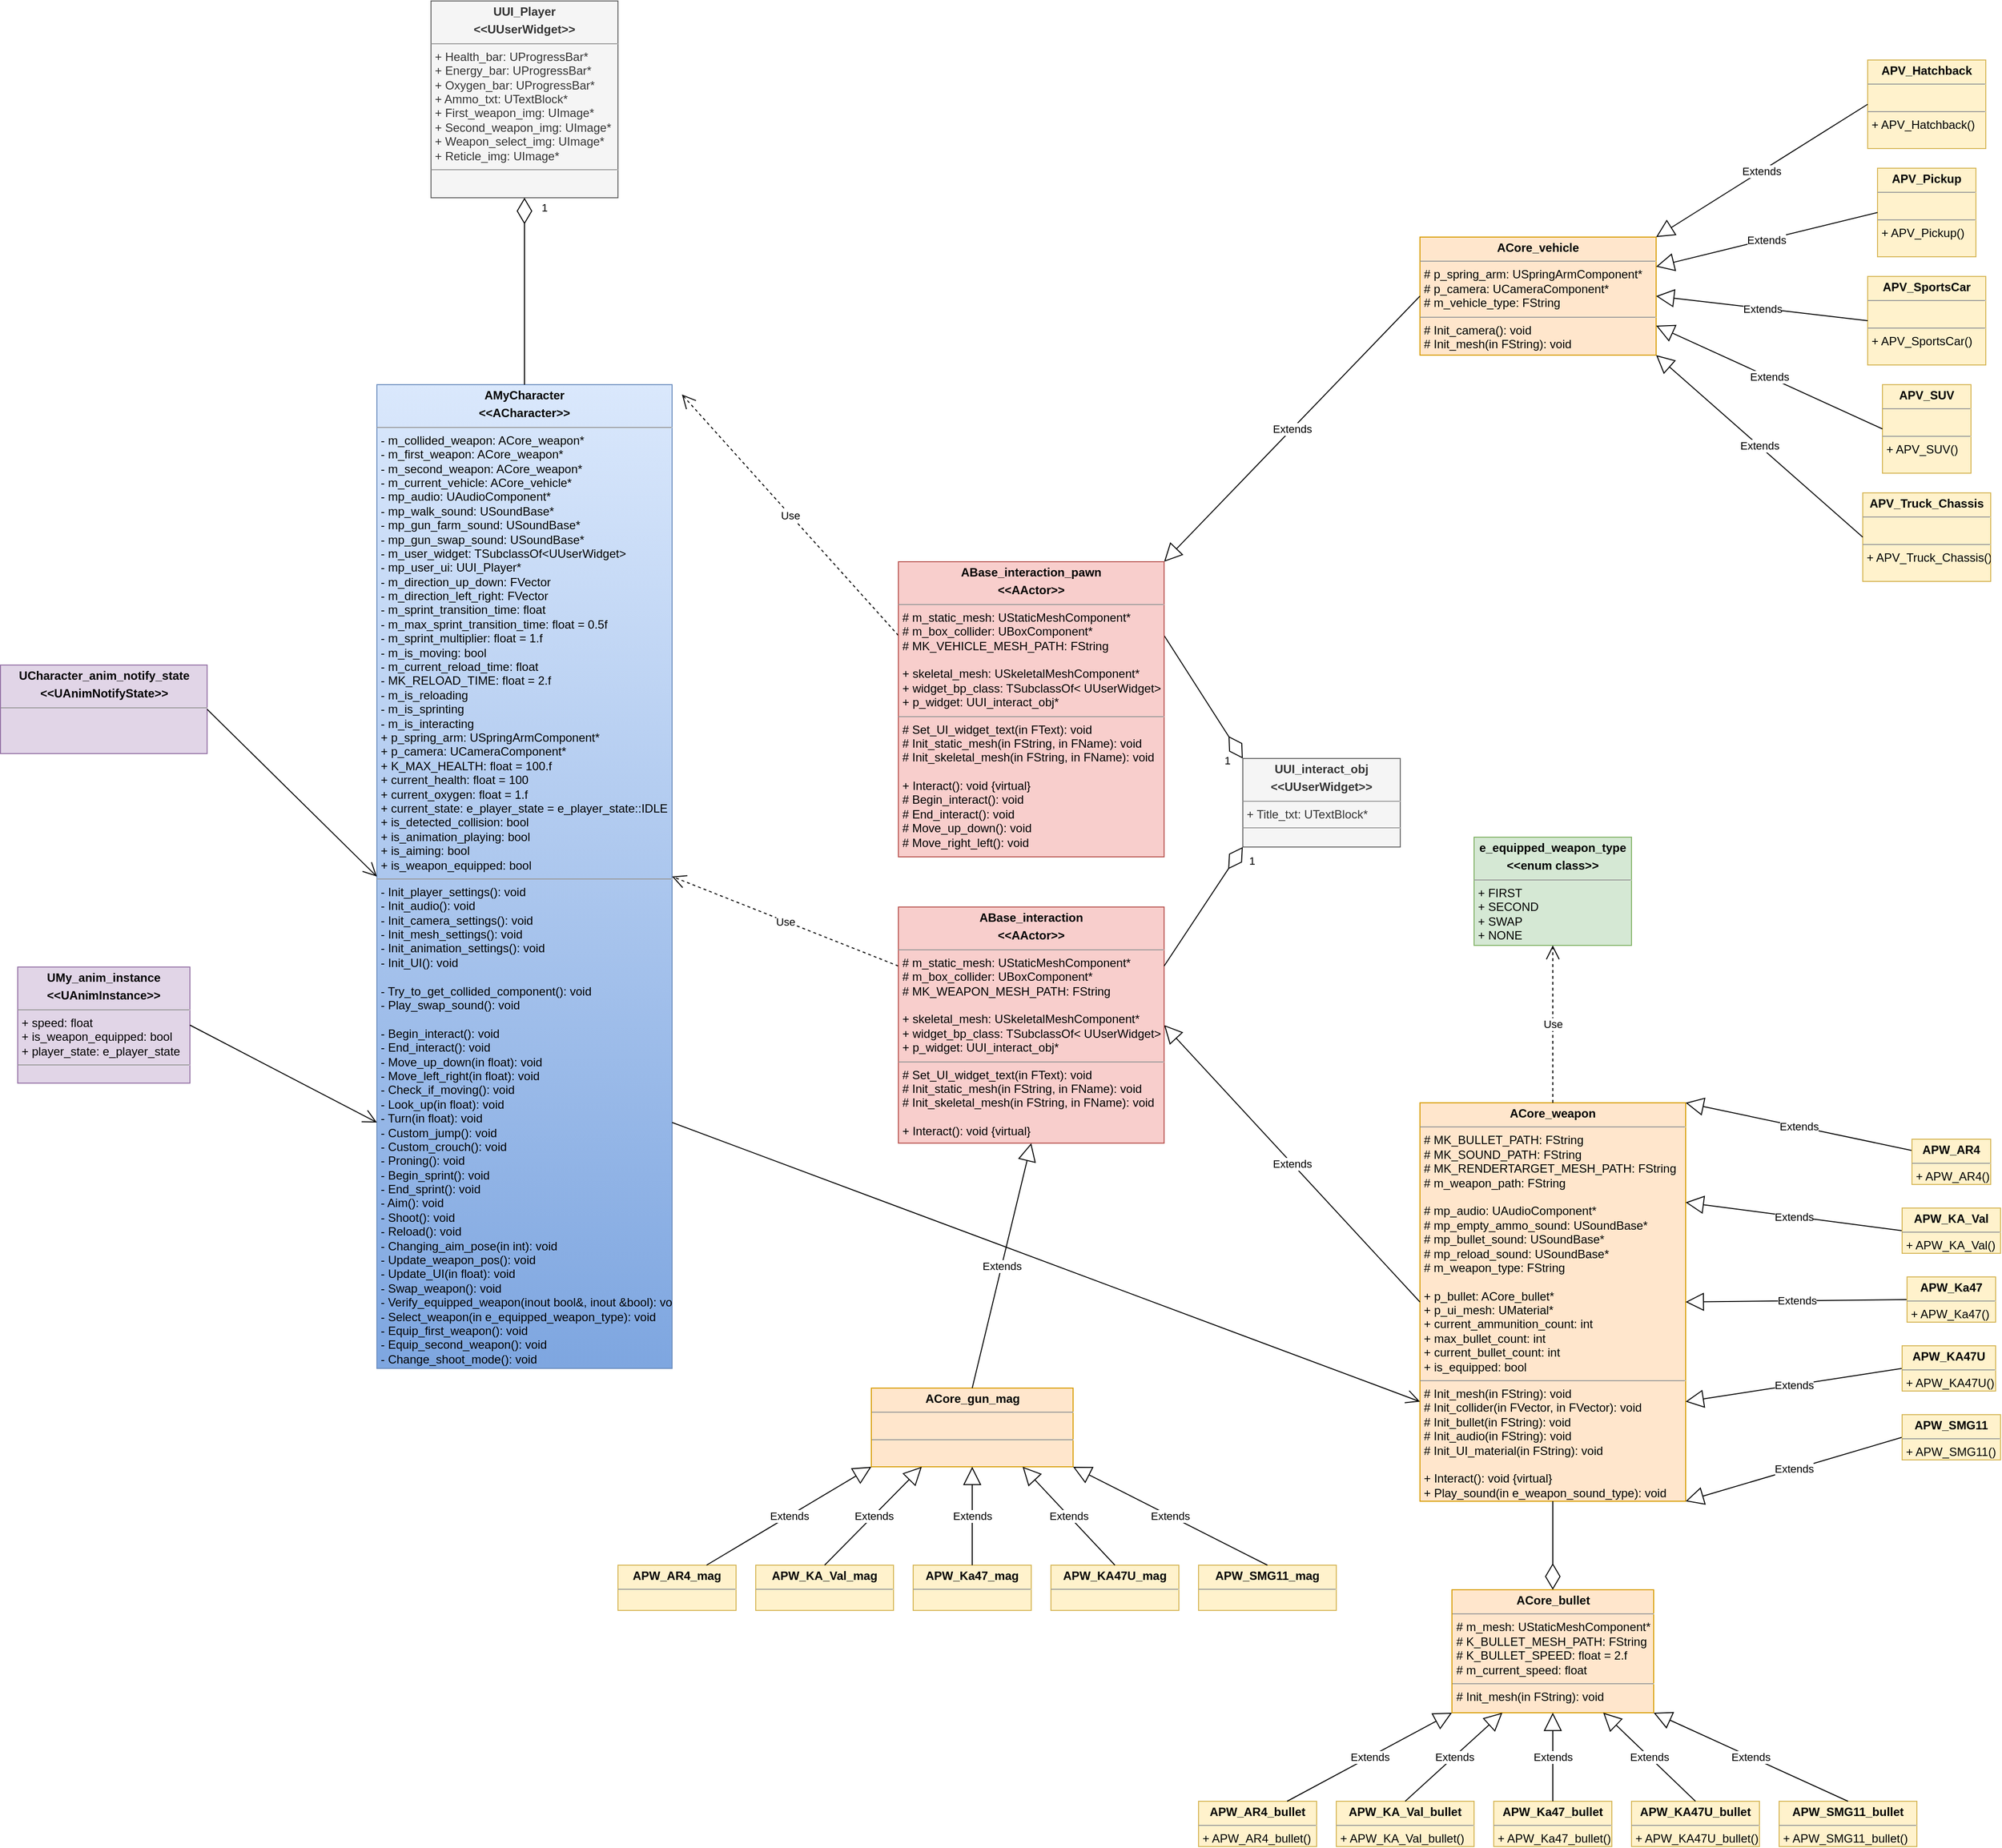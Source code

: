 <mxfile version="15.8.3" type="device" pages="2"><diagram id="L9ezuEgp61Lx0JteerBj" name="Unreal_FPS"><mxGraphModel dx="2954" dy="3142" grid="1" gridSize="10" guides="1" tooltips="1" connect="1" arrows="1" fold="1" page="1" pageScale="1" pageWidth="827" pageHeight="1169" math="0" shadow="0"><root><mxCell id="0"/><mxCell id="1" parent="0"/><mxCell id="11ihqjajvoXtut_TYOG6-6" value="&lt;p style=&quot;margin: 0px ; margin-top: 4px ; text-align: center&quot;&gt;&lt;b&gt;ACore_vehicle&lt;/b&gt;&lt;/p&gt;&lt;hr size=&quot;1&quot;&gt;&lt;p style=&quot;margin: 0px ; margin-left: 4px&quot;&gt;# p_spring_arm:&amp;nbsp;USpringArmComponent*&lt;/p&gt;&lt;p style=&quot;margin: 0px ; margin-left: 4px&quot;&gt;# p_camera:&amp;nbsp;UCameraComponent*&lt;/p&gt;&lt;p style=&quot;margin: 0px ; margin-left: 4px&quot;&gt;#&amp;nbsp;m_vehicle_type: FString&lt;/p&gt;&lt;hr size=&quot;1&quot;&gt;&lt;p style=&quot;margin: 0px ; margin-left: 4px&quot;&gt;#&amp;nbsp;Init_camera(): void&lt;/p&gt;&lt;p style=&quot;margin: 0px ; margin-left: 4px&quot;&gt;#&amp;nbsp;Init_mesh(in FString): void&lt;/p&gt;" style="verticalAlign=top;align=left;overflow=fill;fontSize=12;fontFamily=Helvetica;html=1;fillColor=#ffe6cc;strokeColor=#d79b00;" parent="1" vertex="1"><mxGeometry x="80" y="80" width="240" height="120" as="geometry"/></mxCell><mxCell id="11ihqjajvoXtut_TYOG6-7" value="&lt;p style=&quot;margin: 0px ; margin-top: 4px ; text-align: center&quot;&gt;&lt;b&gt;ACore_weapon&lt;/b&gt;&lt;/p&gt;&lt;hr size=&quot;1&quot;&gt;&lt;p style=&quot;margin: 0px ; margin-left: 4px&quot;&gt;# MK_BULLET_PATH: FString&lt;/p&gt;&lt;p style=&quot;margin: 0px ; margin-left: 4px&quot;&gt;# MK_SOUND_PATH: FString&lt;/p&gt;&lt;p style=&quot;margin: 0px ; margin-left: 4px&quot;&gt;# MK_RENDERTARGET_MESH_PATH: FString&lt;/p&gt;&lt;p style=&quot;margin: 0px ; margin-left: 4px&quot;&gt;# m_weapon_path: FString&lt;/p&gt;&lt;p style=&quot;margin: 0px ; margin-left: 4px&quot;&gt;&lt;br&gt;&lt;/p&gt;&lt;p style=&quot;margin: 0px ; margin-left: 4px&quot;&gt;# mp_audio: UAudioComponent*&lt;/p&gt;&lt;p style=&quot;margin: 0px ; margin-left: 4px&quot;&gt;# mp_empty_ammo_sound: USoundBase*&lt;/p&gt;&lt;p style=&quot;margin: 0px ; margin-left: 4px&quot;&gt;# mp_bullet_sound: USoundBase*&lt;/p&gt;&lt;p style=&quot;margin: 0px ; margin-left: 4px&quot;&gt;# mp_reload_sound: USoundBase*&lt;/p&gt;&lt;p style=&quot;margin: 0px ; margin-left: 4px&quot;&gt;# m_weapon_type: FString&lt;/p&gt;&lt;p style=&quot;margin: 0px ; margin-left: 4px&quot;&gt;&lt;br&gt;&lt;/p&gt;&lt;p style=&quot;margin: 0px ; margin-left: 4px&quot;&gt;+ p_bullet: ACore_bullet*&lt;/p&gt;&lt;p style=&quot;margin: 0px ; margin-left: 4px&quot;&gt;+ p_ui_mesh: UMaterial*&lt;/p&gt;&lt;p style=&quot;margin: 0px ; margin-left: 4px&quot;&gt;+ current_ammunition_count: int&lt;/p&gt;&lt;p style=&quot;margin: 0px ; margin-left: 4px&quot;&gt;+ max_bullet_count: int&lt;/p&gt;&lt;p style=&quot;margin: 0px ; margin-left: 4px&quot;&gt;+ current_bullet_count: int&lt;/p&gt;&lt;p style=&quot;margin: 0px ; margin-left: 4px&quot;&gt;+ is_equipped: bool&lt;/p&gt;&lt;hr size=&quot;1&quot;&gt;&lt;p style=&quot;margin: 0px ; margin-left: 4px&quot;&gt;&lt;span&gt;# Init_mesh(in FString): void&lt;/span&gt;&lt;br&gt;&lt;/p&gt;&lt;p style=&quot;margin: 0px ; margin-left: 4px&quot;&gt;# Init_collider(in FVector, in FVector): void&lt;/p&gt;&lt;p style=&quot;margin: 0px ; margin-left: 4px&quot;&gt;# Init_bullet(in FString): void&lt;/p&gt;&lt;p style=&quot;margin: 0px ; margin-left: 4px&quot;&gt;# Init_audio(in FString): void&lt;/p&gt;&lt;p style=&quot;margin: 0px ; margin-left: 4px&quot;&gt;# Init_UI_material(in FString): void&lt;/p&gt;&lt;p style=&quot;margin: 0px ; margin-left: 4px&quot;&gt;&lt;br&gt;&lt;/p&gt;&lt;p style=&quot;margin: 0px ; margin-left: 4px&quot;&gt;+ Interact(): void {virtual}&lt;/p&gt;&lt;p style=&quot;margin: 0px ; margin-left: 4px&quot;&gt;+ Play_sound(in e_weapon_sound_type): void&lt;/p&gt;" style="verticalAlign=top;align=left;overflow=fill;fontSize=12;fontFamily=Helvetica;html=1;fillColor=#ffe6cc;strokeColor=#d79b00;" parent="1" vertex="1"><mxGeometry x="80" y="960" width="270" height="405" as="geometry"/></mxCell><mxCell id="11ihqjajvoXtut_TYOG6-8" value="Extends" style="endArrow=block;endSize=16;endFill=0;html=1;rounded=0;entryX=1;entryY=0;entryDx=0;entryDy=0;exitX=0;exitY=0.5;exitDx=0;exitDy=0;" parent="1" source="11ihqjajvoXtut_TYOG6-6" target="nxUF9wHnFdDj-_UctLaT-4" edge="1"><mxGeometry width="160" relative="1" as="geometry"><mxPoint x="-120" y="480" as="sourcePoint"/><mxPoint x="-180" y="410" as="targetPoint"/></mxGeometry></mxCell><mxCell id="11ihqjajvoXtut_TYOG6-9" value="Extends" style="endArrow=block;endSize=16;endFill=0;html=1;rounded=0;entryX=1;entryY=0.5;entryDx=0;entryDy=0;exitX=0;exitY=0.5;exitDx=0;exitDy=0;" parent="1" source="11ihqjajvoXtut_TYOG6-7" target="nxUF9wHnFdDj-_UctLaT-3" edge="1"><mxGeometry width="160" relative="1" as="geometry"><mxPoint x="-80" y="530.0" as="sourcePoint"/><mxPoint x="-180" y="860" as="targetPoint"/></mxGeometry></mxCell><mxCell id="FBOSVaXEJcuXzLTH4mBO-1" value="&lt;p style=&quot;margin: 0px ; margin-top: 4px ; text-align: center&quot;&gt;&lt;b&gt;APV_Pickup&lt;/b&gt;&lt;/p&gt;&lt;hr size=&quot;1&quot;&gt;&lt;p style=&quot;margin: 0px ; margin-left: 4px&quot;&gt;&lt;br&gt;&lt;/p&gt;&lt;hr size=&quot;1&quot;&gt;&lt;p style=&quot;margin: 0px ; margin-left: 4px&quot;&gt;+ APV_Pickup()&lt;/p&gt;" style="verticalAlign=top;align=left;overflow=fill;fontSize=12;fontFamily=Helvetica;html=1;fillColor=#fff2cc;strokeColor=#d6b656;" parent="1" vertex="1"><mxGeometry x="545" y="10" width="100" height="90" as="geometry"/></mxCell><mxCell id="FBOSVaXEJcuXzLTH4mBO-2" value="&lt;p style=&quot;margin: 0px ; margin-top: 4px ; text-align: center&quot;&gt;&lt;b&gt;APV_SportsCar&lt;/b&gt;&lt;/p&gt;&lt;hr size=&quot;1&quot;&gt;&lt;p style=&quot;margin: 0px ; margin-left: 4px&quot;&gt;&lt;br&gt;&lt;/p&gt;&lt;hr size=&quot;1&quot;&gt;&lt;p style=&quot;margin: 0px ; margin-left: 4px&quot;&gt;+ APV_SportsCar()&lt;/p&gt;" style="verticalAlign=top;align=left;overflow=fill;fontSize=12;fontFamily=Helvetica;html=1;fillColor=#fff2cc;strokeColor=#d6b656;" parent="1" vertex="1"><mxGeometry x="535" y="120" width="120" height="90" as="geometry"/></mxCell><mxCell id="FBOSVaXEJcuXzLTH4mBO-3" value="&lt;p style=&quot;margin: 0px ; margin-top: 4px ; text-align: center&quot;&gt;&lt;b&gt;APV_SUV&lt;/b&gt;&lt;/p&gt;&lt;hr size=&quot;1&quot;&gt;&lt;p style=&quot;margin: 0px ; margin-left: 4px&quot;&gt;&lt;br&gt;&lt;/p&gt;&lt;hr size=&quot;1&quot;&gt;&lt;p style=&quot;margin: 0px ; margin-left: 4px&quot;&gt;+ APV_SUV()&lt;/p&gt;" style="verticalAlign=top;align=left;overflow=fill;fontSize=12;fontFamily=Helvetica;html=1;fillColor=#fff2cc;strokeColor=#d6b656;" parent="1" vertex="1"><mxGeometry x="550" y="230" width="90" height="90" as="geometry"/></mxCell><mxCell id="FBOSVaXEJcuXzLTH4mBO-4" value="&lt;p style=&quot;margin: 0px ; margin-top: 4px ; text-align: center&quot;&gt;&lt;b&gt;APV_Truck_Chassis&lt;/b&gt;&lt;br&gt;&lt;/p&gt;&lt;hr size=&quot;1&quot;&gt;&lt;p style=&quot;margin: 0px ; margin-left: 4px&quot;&gt;&lt;br&gt;&lt;/p&gt;&lt;hr size=&quot;1&quot;&gt;&lt;p style=&quot;margin: 0px ; margin-left: 4px&quot;&gt;+ APV_Truck_Chassis()&lt;/p&gt;" style="verticalAlign=top;align=left;overflow=fill;fontSize=12;fontFamily=Helvetica;html=1;fillColor=#fff2cc;strokeColor=#d6b656;" parent="1" vertex="1"><mxGeometry x="530" y="340" width="130" height="90" as="geometry"/></mxCell><mxCell id="FBOSVaXEJcuXzLTH4mBO-5" value="&lt;p style=&quot;margin: 0px ; margin-top: 4px ; text-align: center&quot;&gt;&lt;b&gt;APV_Hatchback&lt;/b&gt;&lt;/p&gt;&lt;hr size=&quot;1&quot;&gt;&lt;p style=&quot;margin: 0px ; margin-left: 4px&quot;&gt;&lt;br&gt;&lt;/p&gt;&lt;hr size=&quot;1&quot;&gt;&lt;p style=&quot;margin: 0px ; margin-left: 4px&quot;&gt;+ APV_Hatchback()&lt;/p&gt;" style="verticalAlign=top;align=left;overflow=fill;fontSize=12;fontFamily=Helvetica;html=1;fillColor=#fff2cc;strokeColor=#d6b656;" parent="1" vertex="1"><mxGeometry x="535" y="-100" width="120" height="90" as="geometry"/></mxCell><mxCell id="FBOSVaXEJcuXzLTH4mBO-6" value="Extends" style="endArrow=block;endSize=16;endFill=0;html=1;rounded=0;entryX=1;entryY=0.25;entryDx=0;entryDy=0;exitX=0;exitY=0.5;exitDx=0;exitDy=0;" parent="1" source="FBOSVaXEJcuXzLTH4mBO-1" target="11ihqjajvoXtut_TYOG6-6" edge="1"><mxGeometry width="160" relative="1" as="geometry"><mxPoint x="370" y="380" as="sourcePoint"/><mxPoint x="530" y="380" as="targetPoint"/></mxGeometry></mxCell><mxCell id="FBOSVaXEJcuXzLTH4mBO-7" value="Extends" style="endArrow=block;endSize=16;endFill=0;html=1;rounded=0;entryX=1;entryY=0.75;entryDx=0;entryDy=0;exitX=0;exitY=0.5;exitDx=0;exitDy=0;" parent="1" source="FBOSVaXEJcuXzLTH4mBO-3" target="11ihqjajvoXtut_TYOG6-6" edge="1"><mxGeometry width="160" relative="1" as="geometry"><mxPoint x="380" y="390" as="sourcePoint"/><mxPoint x="540" y="390" as="targetPoint"/></mxGeometry></mxCell><mxCell id="FBOSVaXEJcuXzLTH4mBO-8" value="Extends" style="endArrow=block;endSize=16;endFill=0;html=1;rounded=0;entryX=1;entryY=0.5;entryDx=0;entryDy=0;exitX=0;exitY=0.5;exitDx=0;exitDy=0;" parent="1" source="FBOSVaXEJcuXzLTH4mBO-2" target="11ihqjajvoXtut_TYOG6-6" edge="1"><mxGeometry width="160" relative="1" as="geometry"><mxPoint x="390" y="400" as="sourcePoint"/><mxPoint x="550" y="400" as="targetPoint"/></mxGeometry></mxCell><mxCell id="FBOSVaXEJcuXzLTH4mBO-9" value="Extends" style="endArrow=block;endSize=16;endFill=0;html=1;rounded=0;entryX=1;entryY=1;entryDx=0;entryDy=0;exitX=0;exitY=0.5;exitDx=0;exitDy=0;" parent="1" source="FBOSVaXEJcuXzLTH4mBO-4" target="11ihqjajvoXtut_TYOG6-6" edge="1"><mxGeometry width="160" relative="1" as="geometry"><mxPoint x="400" y="410" as="sourcePoint"/><mxPoint x="560" y="410" as="targetPoint"/></mxGeometry></mxCell><mxCell id="FBOSVaXEJcuXzLTH4mBO-10" value="Extends" style="endArrow=block;endSize=16;endFill=0;html=1;rounded=0;entryX=1;entryY=0;entryDx=0;entryDy=0;exitX=0;exitY=0.5;exitDx=0;exitDy=0;" parent="1" source="FBOSVaXEJcuXzLTH4mBO-5" target="11ihqjajvoXtut_TYOG6-6" edge="1"><mxGeometry width="160" relative="1" as="geometry"><mxPoint x="410" y="420" as="sourcePoint"/><mxPoint x="570" y="420" as="targetPoint"/></mxGeometry></mxCell><mxCell id="9r6Hu6qhFaiT6cmgpiyw-6" value="Extends" style="endArrow=block;endSize=16;endFill=0;html=1;rounded=0;entryX=1;entryY=0;entryDx=0;entryDy=0;exitX=0;exitY=0.25;exitDx=0;exitDy=0;" parent="1" source="9r6Hu6qhFaiT6cmgpiyw-35" target="11ihqjajvoXtut_TYOG6-7" edge="1"><mxGeometry width="160" relative="1" as="geometry"><mxPoint x="520" y="750" as="sourcePoint"/><mxPoint x="480" y="815" as="targetPoint"/></mxGeometry></mxCell><mxCell id="9r6Hu6qhFaiT6cmgpiyw-7" value="Extends" style="endArrow=block;endSize=16;endFill=0;html=1;rounded=0;entryX=1;entryY=0.25;entryDx=0;entryDy=0;exitX=0;exitY=0.5;exitDx=0;exitDy=0;" parent="1" source="9r6Hu6qhFaiT6cmgpiyw-36" target="11ihqjajvoXtut_TYOG6-7" edge="1"><mxGeometry width="160" relative="1" as="geometry"><mxPoint x="520" y="870" as="sourcePoint"/><mxPoint x="460" y="1125" as="targetPoint"/></mxGeometry></mxCell><mxCell id="9r6Hu6qhFaiT6cmgpiyw-8" value="Extends" style="endArrow=block;endSize=16;endFill=0;html=1;rounded=0;entryX=1;entryY=0.5;entryDx=0;entryDy=0;exitX=0;exitY=0.5;exitDx=0;exitDy=0;" parent="1" source="9r6Hu6qhFaiT6cmgpiyw-37" target="11ihqjajvoXtut_TYOG6-7" edge="1"><mxGeometry width="160" relative="1" as="geometry"><mxPoint x="520" y="1000" as="sourcePoint"/><mxPoint x="560" y="1145" as="targetPoint"/></mxGeometry></mxCell><mxCell id="9r6Hu6qhFaiT6cmgpiyw-10" value="Extends" style="endArrow=block;endSize=16;endFill=0;html=1;rounded=0;entryX=1;entryY=0.75;entryDx=0;entryDy=0;exitX=0;exitY=0.5;exitDx=0;exitDy=0;" parent="1" source="9r6Hu6qhFaiT6cmgpiyw-38" target="11ihqjajvoXtut_TYOG6-7" edge="1"><mxGeometry width="160" relative="1" as="geometry"><mxPoint x="520" y="1120" as="sourcePoint"/><mxPoint x="480" y="1165" as="targetPoint"/></mxGeometry></mxCell><mxCell id="9r6Hu6qhFaiT6cmgpiyw-11" value="Extends" style="endArrow=block;endSize=16;endFill=0;html=1;rounded=0;entryX=1;entryY=1;entryDx=0;entryDy=0;exitX=0;exitY=0.5;exitDx=0;exitDy=0;" parent="1" source="9r6Hu6qhFaiT6cmgpiyw-39" target="11ihqjajvoXtut_TYOG6-7" edge="1"><mxGeometry width="160" relative="1" as="geometry"><mxPoint x="520" y="1240" as="sourcePoint"/><mxPoint x="470" y="1215" as="targetPoint"/></mxGeometry></mxCell><mxCell id="9r6Hu6qhFaiT6cmgpiyw-12" value="&lt;p style=&quot;margin: 0px ; margin-top: 4px ; text-align: center&quot;&gt;&lt;b&gt;AMyCharacter&lt;/b&gt;&lt;/p&gt;&lt;p style=&quot;margin: 0px ; margin-top: 4px ; text-align: center&quot;&gt;&lt;b&gt;&amp;lt;&amp;lt;ACharacter&amp;gt;&amp;gt;&lt;/b&gt;&lt;/p&gt;&lt;hr size=&quot;1&quot;&gt;&lt;p style=&quot;margin: 0px ; margin-left: 4px&quot;&gt;- m_collided_weapon: ACore_weapon*&lt;/p&gt;&lt;p style=&quot;margin: 0px ; margin-left: 4px&quot;&gt;- m_first_weapon: ACore_weapon*&amp;nbsp;&lt;/p&gt;&lt;p style=&quot;margin: 0px ; margin-left: 4px&quot;&gt;- m_second_weapon: ACore_weapon*&lt;/p&gt;&lt;p style=&quot;margin: 0px ; margin-left: 4px&quot;&gt;- m_current_vehicle: ACore_vehicle*&lt;/p&gt;&lt;p style=&quot;margin: 0px ; margin-left: 4px&quot;&gt;- mp_audio: UAudioComponent*&lt;/p&gt;&lt;p style=&quot;margin: 0px ; margin-left: 4px&quot;&gt;- mp_walk_sound: USoundBase*&amp;nbsp;&lt;/p&gt;&lt;p style=&quot;margin: 0px ; margin-left: 4px&quot;&gt;- mp_gun_farm_sound: USoundBase*&amp;nbsp;&lt;/p&gt;&lt;p style=&quot;margin: 0px ; margin-left: 4px&quot;&gt;- mp_gun_swap_sound: USoundBase*&amp;nbsp;&lt;/p&gt;&lt;p style=&quot;margin: 0px ; margin-left: 4px&quot;&gt;- m_user_widget: TSubclassOf&amp;lt;UUserWidget&amp;gt;&lt;/p&gt;&lt;p style=&quot;margin: 0px ; margin-left: 4px&quot;&gt;- mp_user_ui: UUI_Player*&lt;/p&gt;&lt;p style=&quot;margin: 0px ; margin-left: 4px&quot;&gt;- m_direction_up_down: FVector&lt;/p&gt;&lt;p style=&quot;margin: 0px ; margin-left: 4px&quot;&gt;- m_direction_left_right: FVector&lt;/p&gt;&lt;p style=&quot;margin: 0px ; margin-left: 4px&quot;&gt;- m_sprint_transition_time: float&lt;/p&gt;&lt;p style=&quot;margin: 0px ; margin-left: 4px&quot;&gt;- m_max_sprint_transition_time: float = 0.5f&lt;/p&gt;&lt;p style=&quot;margin: 0px ; margin-left: 4px&quot;&gt;- m_sprint_multiplier: float = 1.f&lt;/p&gt;&lt;p style=&quot;margin: 0px ; margin-left: 4px&quot;&gt;- m_is_moving: bool&lt;/p&gt;&lt;p style=&quot;margin: 0px ; margin-left: 4px&quot;&gt;- m_current_reload_time: float&lt;/p&gt;&lt;p style=&quot;margin: 0px ; margin-left: 4px&quot;&gt;- MK_RELOAD_TIME: float = 2.f&lt;/p&gt;&lt;p style=&quot;margin: 0px ; margin-left: 4px&quot;&gt;- m_is_reloading&lt;/p&gt;&lt;p style=&quot;margin: 0px ; margin-left: 4px&quot;&gt;- m_is_sprinting&lt;/p&gt;&lt;p style=&quot;margin: 0px ; margin-left: 4px&quot;&gt;- m_is_interacting&lt;/p&gt;&lt;p style=&quot;margin: 0px ; margin-left: 4px&quot;&gt;+ p_spring_arm: USpringArmComponent*&lt;/p&gt;&lt;p style=&quot;margin: 0px ; margin-left: 4px&quot;&gt;+ p_camera: UCameraComponent*&lt;/p&gt;&lt;p style=&quot;margin: 0px ; margin-left: 4px&quot;&gt;+ K_MAX_HEALTH: float = 100.f&lt;/p&gt;&lt;p style=&quot;margin: 0px ; margin-left: 4px&quot;&gt;+ current_health: float = 100&lt;/p&gt;&lt;p style=&quot;margin: 0px ; margin-left: 4px&quot;&gt;+ current_oxygen: float = 1.f&lt;/p&gt;&lt;p style=&quot;margin: 0px ; margin-left: 4px&quot;&gt;+ current_state: e_player_state = e_player_state::IDLE&lt;/p&gt;&lt;p style=&quot;margin: 0px ; margin-left: 4px&quot;&gt;+ is_detected_collision: bool&lt;/p&gt;&lt;p style=&quot;margin: 0px ; margin-left: 4px&quot;&gt;+ is_animation_playing: bool&amp;nbsp;&amp;nbsp;&lt;/p&gt;&lt;p style=&quot;margin: 0px ; margin-left: 4px&quot;&gt;+ is_aiming: bool&amp;nbsp; &amp;nbsp; &amp;nbsp; &amp;nbsp; &amp;nbsp; &amp;nbsp; &amp;nbsp;&lt;/p&gt;&lt;p style=&quot;margin: 0px ; margin-left: 4px&quot;&gt;+ is_weapon_equipped: bool&amp;nbsp; &amp;nbsp;&lt;/p&gt;&lt;hr size=&quot;1&quot;&gt;&lt;p style=&quot;margin: 0px ; margin-left: 4px&quot;&gt;&lt;span&gt;- Init_player_settings(): void&lt;/span&gt;&lt;br&gt;&lt;/p&gt;&lt;p style=&quot;margin: 0px ; margin-left: 4px&quot;&gt;- Init_audio(): void&lt;/p&gt;&lt;p style=&quot;margin: 0px ; margin-left: 4px&quot;&gt;- Init_camera_settings(): void&lt;/p&gt;&lt;p style=&quot;margin: 0px ; margin-left: 4px&quot;&gt;- Init_mesh_settings(): void&lt;/p&gt;&lt;p style=&quot;margin: 0px ; margin-left: 4px&quot;&gt;- Init_animation_settings(): void&lt;/p&gt;&lt;p style=&quot;margin: 0px ; margin-left: 4px&quot;&gt;- Init_UI(): void&lt;/p&gt;&lt;p style=&quot;margin: 0px ; margin-left: 4px&quot;&gt;&lt;br&gt;&lt;/p&gt;&lt;p style=&quot;margin: 0px ; margin-left: 4px&quot;&gt;- Try_to_get_collided_component(): void&lt;/p&gt;&lt;p style=&quot;margin: 0px ; margin-left: 4px&quot;&gt;- Play_swap_sound(): void&lt;/p&gt;&lt;p style=&quot;margin: 0px ; margin-left: 4px&quot;&gt;&lt;br&gt;&lt;/p&gt;&lt;p style=&quot;margin: 0px ; margin-left: 4px&quot;&gt;- Begin_interact(): void&lt;/p&gt;&lt;p style=&quot;margin: 0px ; margin-left: 4px&quot;&gt;- End_interact(): void&lt;/p&gt;&lt;p style=&quot;margin: 0px ; margin-left: 4px&quot;&gt;- Move_up_down(in float): void&lt;/p&gt;&lt;p style=&quot;margin: 0px ; margin-left: 4px&quot;&gt;- Move_left_right(in float): void&lt;/p&gt;&lt;p style=&quot;margin: 0px ; margin-left: 4px&quot;&gt;- Check_if_moving(): void&lt;/p&gt;&lt;p style=&quot;margin: 0px ; margin-left: 4px&quot;&gt;- Look_up(in float): void&lt;/p&gt;&lt;p style=&quot;margin: 0px ; margin-left: 4px&quot;&gt;- Turn(in float): void&lt;/p&gt;&lt;p style=&quot;margin: 0px ; margin-left: 4px&quot;&gt;- Custom_jump(): void&lt;/p&gt;&lt;p style=&quot;margin: 0px ; margin-left: 4px&quot;&gt;- Custom_crouch(): void&lt;/p&gt;&lt;p style=&quot;margin: 0px ; margin-left: 4px&quot;&gt;- Proning(): void&lt;/p&gt;&lt;p style=&quot;margin: 0px ; margin-left: 4px&quot;&gt;- Begin_sprint(): void&lt;/p&gt;&lt;p style=&quot;margin: 0px ; margin-left: 4px&quot;&gt;- End_sprint(): void&lt;/p&gt;&lt;p style=&quot;margin: 0px ; margin-left: 4px&quot;&gt;- Aim(): void&lt;/p&gt;&lt;p style=&quot;margin: 0px ; margin-left: 4px&quot;&gt;- Shoot(): void&lt;/p&gt;&lt;p style=&quot;margin: 0px ; margin-left: 4px&quot;&gt;- Reload(): void&lt;/p&gt;&lt;p style=&quot;margin: 0px ; margin-left: 4px&quot;&gt;- Changing_aim_pose(in int): void&lt;/p&gt;&lt;p style=&quot;margin: 0px ; margin-left: 4px&quot;&gt;- Update_weapon_pos(): void&lt;/p&gt;&lt;p style=&quot;margin: 0px ; margin-left: 4px&quot;&gt;- Update_UI(in float): void&lt;/p&gt;&lt;p style=&quot;margin: 0px ; margin-left: 4px&quot;&gt;- Swap_weapon(): void&lt;/p&gt;&lt;p style=&quot;margin: 0px ; margin-left: 4px&quot;&gt;- Verify_equipped_weapon(inout bool&amp;amp;, inout &amp;amp;bool): void&lt;/p&gt;&lt;p style=&quot;margin: 0px ; margin-left: 4px&quot;&gt;- Select_weapon(in e_equipped_weapon_type): void&lt;/p&gt;&lt;p style=&quot;margin: 0px ; margin-left: 4px&quot;&gt;- Equip_first_weapon(): void&lt;/p&gt;&lt;p style=&quot;margin: 0px ; margin-left: 4px&quot;&gt;- Equip_second_weapon(): void&lt;/p&gt;&lt;p style=&quot;margin: 0px ; margin-left: 4px&quot;&gt;- Change_shoot_mode(): void&lt;/p&gt;" style="verticalAlign=top;align=left;overflow=fill;fontSize=12;fontFamily=Helvetica;html=1;fillColor=#dae8fc;gradientColor=#7ea6e0;strokeColor=#6c8ebf;" parent="1" vertex="1"><mxGeometry x="-980" y="230" width="300" height="1000" as="geometry"/></mxCell><mxCell id="9r6Hu6qhFaiT6cmgpiyw-13" value="Use" style="endArrow=open;endSize=12;dashed=1;html=1;rounded=0;entryX=1;entryY=0.5;entryDx=0;entryDy=0;exitX=0;exitY=0.25;exitDx=0;exitDy=0;" parent="1" source="nxUF9wHnFdDj-_UctLaT-3" target="9r6Hu6qhFaiT6cmgpiyw-12" edge="1"><mxGeometry width="160" relative="1" as="geometry"><mxPoint x="-450" y="860" as="sourcePoint"/><mxPoint x="-280" y="810" as="targetPoint"/></mxGeometry></mxCell><mxCell id="9r6Hu6qhFaiT6cmgpiyw-14" value="&lt;p style=&quot;margin: 0px ; margin-top: 4px ; text-align: center&quot;&gt;&lt;b&gt;e_equipped_weapon_type&lt;/b&gt;&lt;br&gt;&lt;/p&gt;&lt;p style=&quot;margin: 0px ; margin-top: 4px ; text-align: center&quot;&gt;&lt;b&gt;&amp;lt;&amp;lt;enum class&amp;gt;&amp;gt;&lt;/b&gt;&lt;/p&gt;&lt;hr size=&quot;1&quot;&gt;&lt;p style=&quot;margin: 0px ; margin-left: 4px&quot;&gt;+ FIRST&lt;/p&gt;&lt;p style=&quot;margin: 0px ; margin-left: 4px&quot;&gt;+ SECOND&lt;/p&gt;&lt;p style=&quot;margin: 0px ; margin-left: 4px&quot;&gt;+ SWAP&lt;/p&gt;&lt;p style=&quot;margin: 0px ; margin-left: 4px&quot;&gt;+ NONE&lt;/p&gt;" style="verticalAlign=top;align=left;overflow=fill;fontSize=12;fontFamily=Helvetica;html=1;fillColor=#d5e8d4;strokeColor=#82b366;" parent="1" vertex="1"><mxGeometry x="135" y="690" width="160" height="110" as="geometry"/></mxCell><mxCell id="9r6Hu6qhFaiT6cmgpiyw-15" value="Use" style="endArrow=open;endSize=12;dashed=1;html=1;rounded=0;entryX=0.5;entryY=1;entryDx=0;entryDy=0;exitX=0.5;exitY=0;exitDx=0;exitDy=0;" parent="1" source="11ihqjajvoXtut_TYOG6-7" target="9r6Hu6qhFaiT6cmgpiyw-14" edge="1"><mxGeometry width="160" relative="1" as="geometry"><mxPoint x="160" y="885" as="sourcePoint"/><mxPoint x="320" y="885" as="targetPoint"/></mxGeometry></mxCell><mxCell id="9r6Hu6qhFaiT6cmgpiyw-16" value="&lt;p style=&quot;margin: 0px ; margin-top: 4px ; text-align: center&quot;&gt;&lt;b&gt;ACore_bullet&lt;/b&gt;&lt;/p&gt;&lt;hr size=&quot;1&quot;&gt;&lt;p style=&quot;margin: 0px ; margin-left: 4px&quot;&gt;# m_mesh: UStaticMeshComponent*&lt;/p&gt;&lt;p style=&quot;margin: 0px ; margin-left: 4px&quot;&gt;# K_BULLET_MESH_PATH: FString&lt;/p&gt;&lt;p style=&quot;margin: 0px ; margin-left: 4px&quot;&gt;# K_BULLET_SPEED: float = 2.f&lt;/p&gt;&lt;p style=&quot;margin: 0px ; margin-left: 4px&quot;&gt;# m_current_speed: float&lt;/p&gt;&lt;hr size=&quot;1&quot;&gt;&lt;p style=&quot;margin: 0px ; margin-left: 4px&quot;&gt;&lt;span&gt;# Init_mesh(in FString): void&lt;/span&gt;&lt;br&gt;&lt;/p&gt;" style="verticalAlign=top;align=left;overflow=fill;fontSize=12;fontFamily=Helvetica;html=1;fillColor=#ffe6cc;strokeColor=#d79b00;" parent="1" vertex="1"><mxGeometry x="112.5" y="1455" width="205" height="125" as="geometry"/></mxCell><mxCell id="9r6Hu6qhFaiT6cmgpiyw-18" value="" style="endArrow=diamondThin;endFill=0;endSize=24;html=1;rounded=0;entryX=0.5;entryY=0;entryDx=0;entryDy=0;exitX=0.5;exitY=1;exitDx=0;exitDy=0;" parent="1" source="11ihqjajvoXtut_TYOG6-7" target="9r6Hu6qhFaiT6cmgpiyw-16" edge="1"><mxGeometry width="160" relative="1" as="geometry"><mxPoint x="50" y="1415" as="sourcePoint"/><mxPoint x="210" y="1415" as="targetPoint"/></mxGeometry></mxCell><mxCell id="9r6Hu6qhFaiT6cmgpiyw-23" value="&lt;p style=&quot;margin: 0px ; margin-top: 4px ; text-align: center&quot;&gt;&lt;b&gt;APW_AR4_bullet&lt;/b&gt;&lt;br&gt;&lt;/p&gt;&lt;hr size=&quot;1&quot;&gt;&lt;p style=&quot;margin: 0px ; margin-left: 4px&quot;&gt;&lt;span&gt;+ APW_AR4_bullet()&lt;/span&gt;&lt;br&gt;&lt;/p&gt;" style="verticalAlign=top;align=left;overflow=fill;fontSize=12;fontFamily=Helvetica;html=1;fillColor=#fff2cc;strokeColor=#d6b656;" parent="1" vertex="1"><mxGeometry x="-145" y="1670" width="120" height="46" as="geometry"/></mxCell><mxCell id="9r6Hu6qhFaiT6cmgpiyw-25" value="&lt;p style=&quot;margin: 0px ; margin-top: 4px ; text-align: center&quot;&gt;&lt;b&gt;APW_KA_Val_bullet&lt;/b&gt;&lt;br&gt;&lt;/p&gt;&lt;hr size=&quot;1&quot;&gt;&lt;p style=&quot;margin: 0px ; margin-left: 4px&quot;&gt;&lt;span&gt;+ APW_KA_Val_bullet()&lt;/span&gt;&lt;br&gt;&lt;/p&gt;" style="verticalAlign=top;align=left;overflow=fill;fontSize=12;fontFamily=Helvetica;html=1;fillColor=#fff2cc;strokeColor=#d6b656;" parent="1" vertex="1"><mxGeometry x="-5" y="1670" width="140" height="46" as="geometry"/></mxCell><mxCell id="9r6Hu6qhFaiT6cmgpiyw-27" value="&lt;p style=&quot;margin: 0px ; margin-top: 4px ; text-align: center&quot;&gt;&lt;b&gt;APW_Ka47_bullet&lt;/b&gt;&lt;br&gt;&lt;/p&gt;&lt;hr size=&quot;1&quot;&gt;&lt;p style=&quot;margin: 0px ; margin-left: 4px&quot;&gt;&lt;span&gt;+ APW_Ka47_bullet()&lt;/span&gt;&lt;br&gt;&lt;/p&gt;" style="verticalAlign=top;align=left;overflow=fill;fontSize=12;fontFamily=Helvetica;html=1;fillColor=#fff2cc;strokeColor=#d6b656;" parent="1" vertex="1"><mxGeometry x="155" y="1670" width="120" height="46" as="geometry"/></mxCell><mxCell id="9r6Hu6qhFaiT6cmgpiyw-28" value="&lt;p style=&quot;margin: 0px ; margin-top: 4px ; text-align: center&quot;&gt;&lt;b&gt;APW_KA47U_bullet&lt;/b&gt;&lt;br&gt;&lt;/p&gt;&lt;hr size=&quot;1&quot;&gt;&lt;p style=&quot;margin: 0px ; margin-left: 4px&quot;&gt;&lt;span&gt;+ APW_KA47U_bullet()&lt;/span&gt;&lt;br&gt;&lt;/p&gt;" style="verticalAlign=top;align=left;overflow=fill;fontSize=12;fontFamily=Helvetica;html=1;fillColor=#fff2cc;strokeColor=#d6b656;" parent="1" vertex="1"><mxGeometry x="295" y="1670" width="130" height="46" as="geometry"/></mxCell><mxCell id="9r6Hu6qhFaiT6cmgpiyw-29" value="&lt;p style=&quot;margin: 0px ; margin-top: 4px ; text-align: center&quot;&gt;&lt;b&gt;APW_SMG11_bullet&lt;/b&gt;&lt;/p&gt;&lt;hr size=&quot;1&quot;&gt;&lt;p style=&quot;margin: 0px ; margin-left: 4px&quot;&gt;&lt;span&gt;+ APW_SMG11_bullet()&lt;/span&gt;&lt;br&gt;&lt;/p&gt;" style="verticalAlign=top;align=left;overflow=fill;fontSize=12;fontFamily=Helvetica;html=1;fillColor=#fff2cc;strokeColor=#d6b656;" parent="1" vertex="1"><mxGeometry x="445" y="1670" width="140" height="46" as="geometry"/></mxCell><mxCell id="9r6Hu6qhFaiT6cmgpiyw-30" value="Extends" style="endArrow=block;endSize=16;endFill=0;html=1;rounded=0;entryX=0;entryY=1;entryDx=0;entryDy=0;exitX=0.75;exitY=0;exitDx=0;exitDy=0;" parent="1" source="9r6Hu6qhFaiT6cmgpiyw-23" target="9r6Hu6qhFaiT6cmgpiyw-16" edge="1"><mxGeometry width="160" relative="1" as="geometry"><mxPoint x="-90" y="1715" as="sourcePoint"/><mxPoint x="10" y="1785" as="targetPoint"/></mxGeometry></mxCell><mxCell id="9r6Hu6qhFaiT6cmgpiyw-31" value="Extends" style="endArrow=block;endSize=16;endFill=0;html=1;rounded=0;entryX=0.25;entryY=1;entryDx=0;entryDy=0;exitX=0.5;exitY=0;exitDx=0;exitDy=0;" parent="1" source="9r6Hu6qhFaiT6cmgpiyw-25" target="9r6Hu6qhFaiT6cmgpiyw-16" edge="1"><mxGeometry width="160" relative="1" as="geometry"><mxPoint x="10" y="1825" as="sourcePoint"/><mxPoint x="170" y="1825" as="targetPoint"/></mxGeometry></mxCell><mxCell id="9r6Hu6qhFaiT6cmgpiyw-32" value="Extends" style="endArrow=block;endSize=16;endFill=0;html=1;rounded=0;entryX=0.5;entryY=1;entryDx=0;entryDy=0;exitX=0.5;exitY=0;exitDx=0;exitDy=0;" parent="1" source="9r6Hu6qhFaiT6cmgpiyw-27" target="9r6Hu6qhFaiT6cmgpiyw-16" edge="1"><mxGeometry width="160" relative="1" as="geometry"><mxPoint x="150" y="1835" as="sourcePoint"/><mxPoint x="310" y="1835" as="targetPoint"/></mxGeometry></mxCell><mxCell id="9r6Hu6qhFaiT6cmgpiyw-33" value="Extends" style="endArrow=block;endSize=16;endFill=0;html=1;rounded=0;entryX=0.75;entryY=1;entryDx=0;entryDy=0;exitX=0.5;exitY=0;exitDx=0;exitDy=0;" parent="1" source="9r6Hu6qhFaiT6cmgpiyw-28" target="9r6Hu6qhFaiT6cmgpiyw-16" edge="1"><mxGeometry width="160" relative="1" as="geometry"><mxPoint x="330" y="1875" as="sourcePoint"/><mxPoint x="490" y="1875" as="targetPoint"/></mxGeometry></mxCell><mxCell id="9r6Hu6qhFaiT6cmgpiyw-34" value="Extends" style="endArrow=block;endSize=16;endFill=0;html=1;rounded=0;entryX=1;entryY=1;entryDx=0;entryDy=0;exitX=0.5;exitY=0;exitDx=0;exitDy=0;" parent="1" source="9r6Hu6qhFaiT6cmgpiyw-29" target="9r6Hu6qhFaiT6cmgpiyw-16" edge="1"><mxGeometry width="160" relative="1" as="geometry"><mxPoint x="450" y="1635" as="sourcePoint"/><mxPoint x="610" y="1635" as="targetPoint"/></mxGeometry></mxCell><mxCell id="9r6Hu6qhFaiT6cmgpiyw-35" value="&lt;p style=&quot;margin: 0px ; margin-top: 4px ; text-align: center&quot;&gt;&lt;b&gt;APW_AR4&lt;/b&gt;&lt;br&gt;&lt;/p&gt;&lt;hr size=&quot;1&quot;&gt;&lt;p style=&quot;margin: 0px ; margin-left: 4px&quot;&gt;&lt;span&gt;+ APW_AR4()&lt;/span&gt;&lt;br&gt;&lt;/p&gt;" style="verticalAlign=top;align=left;overflow=fill;fontSize=12;fontFamily=Helvetica;html=1;fillColor=#fff2cc;strokeColor=#d6b656;" parent="1" vertex="1"><mxGeometry x="580" y="997" width="80" height="46" as="geometry"/></mxCell><mxCell id="9r6Hu6qhFaiT6cmgpiyw-36" value="&lt;p style=&quot;margin: 0px ; margin-top: 4px ; text-align: center&quot;&gt;&lt;b&gt;APW_KA_Val&lt;/b&gt;&lt;br&gt;&lt;/p&gt;&lt;hr size=&quot;1&quot;&gt;&lt;p style=&quot;margin: 0px ; margin-left: 4px&quot;&gt;&lt;span&gt;+ APW_KA_Val()&lt;/span&gt;&lt;br&gt;&lt;/p&gt;" style="verticalAlign=top;align=left;overflow=fill;fontSize=12;fontFamily=Helvetica;html=1;fillColor=#fff2cc;strokeColor=#d6b656;" parent="1" vertex="1"><mxGeometry x="570" y="1067" width="100" height="46" as="geometry"/></mxCell><mxCell id="9r6Hu6qhFaiT6cmgpiyw-37" value="&lt;p style=&quot;margin: 0px ; margin-top: 4px ; text-align: center&quot;&gt;&lt;b&gt;APW_Ka47&lt;/b&gt;&lt;br&gt;&lt;/p&gt;&lt;hr size=&quot;1&quot;&gt;&lt;p style=&quot;margin: 0px ; margin-left: 4px&quot;&gt;&lt;span&gt;+ APW_Ka47()&lt;/span&gt;&lt;br&gt;&lt;/p&gt;" style="verticalAlign=top;align=left;overflow=fill;fontSize=12;fontFamily=Helvetica;html=1;fillColor=#fff2cc;strokeColor=#d6b656;" parent="1" vertex="1"><mxGeometry x="575" y="1137" width="90" height="46" as="geometry"/></mxCell><mxCell id="9r6Hu6qhFaiT6cmgpiyw-38" value="&lt;p style=&quot;margin: 0px ; margin-top: 4px ; text-align: center&quot;&gt;&lt;b&gt;APW_KA47U&lt;/b&gt;&lt;br&gt;&lt;/p&gt;&lt;hr size=&quot;1&quot;&gt;&lt;p style=&quot;margin: 0px ; margin-left: 4px&quot;&gt;&lt;span&gt;+ APW_KA47U()&lt;/span&gt;&lt;br&gt;&lt;/p&gt;" style="verticalAlign=top;align=left;overflow=fill;fontSize=12;fontFamily=Helvetica;html=1;fillColor=#fff2cc;strokeColor=#d6b656;" parent="1" vertex="1"><mxGeometry x="570" y="1207" width="95" height="46" as="geometry"/></mxCell><mxCell id="9r6Hu6qhFaiT6cmgpiyw-39" value="&lt;p style=&quot;margin: 0px ; margin-top: 4px ; text-align: center&quot;&gt;&lt;b&gt;APW_SMG11&lt;/b&gt;&lt;/p&gt;&lt;hr size=&quot;1&quot;&gt;&lt;p style=&quot;margin: 0px ; margin-left: 4px&quot;&gt;&lt;span&gt;+ APW_SMG11()&lt;/span&gt;&lt;br&gt;&lt;/p&gt;" style="verticalAlign=top;align=left;overflow=fill;fontSize=12;fontFamily=Helvetica;html=1;fillColor=#fff2cc;strokeColor=#d6b656;" parent="1" vertex="1"><mxGeometry x="570" y="1277" width="100" height="46" as="geometry"/></mxCell><mxCell id="9r6Hu6qhFaiT6cmgpiyw-40" value="&lt;p style=&quot;margin: 0px ; margin-top: 4px ; text-align: center&quot;&gt;&lt;b&gt;UUI_Player&lt;/b&gt;&lt;/p&gt;&lt;p style=&quot;margin: 0px ; margin-top: 4px ; text-align: center&quot;&gt;&lt;b&gt;&amp;lt;&amp;lt;UUserWidget&amp;gt;&amp;gt;&lt;/b&gt;&lt;/p&gt;&lt;hr size=&quot;1&quot;&gt;&lt;p style=&quot;margin: 0px ; margin-left: 4px&quot;&gt;+ Health_bar: UProgressBar*&lt;/p&gt;&lt;p style=&quot;margin: 0px ; margin-left: 4px&quot;&gt;+ Energy_bar: UProgressBar*&lt;/p&gt;&lt;p style=&quot;margin: 0px ; margin-left: 4px&quot;&gt;+ Oxygen_bar: UProgressBar*&lt;/p&gt;&lt;p style=&quot;margin: 0px ; margin-left: 4px&quot;&gt;+ Ammo_txt: UTextBlock*&lt;/p&gt;&lt;p style=&quot;margin: 0px ; margin-left: 4px&quot;&gt;+ First_weapon_img: UImage*&lt;/p&gt;&lt;p style=&quot;margin: 0px ; margin-left: 4px&quot;&gt;+ Second_weapon_img: UImage*&lt;/p&gt;&lt;p style=&quot;margin: 0px ; margin-left: 4px&quot;&gt;+ Weapon_select_img: UImage*&lt;/p&gt;&lt;p style=&quot;margin: 0px ; margin-left: 4px&quot;&gt;+ Reticle_img: UImage*&lt;/p&gt;&lt;hr size=&quot;1&quot;&gt;&lt;p style=&quot;margin: 0px ; margin-left: 4px&quot;&gt;&lt;br&gt;&lt;/p&gt;" style="verticalAlign=top;align=left;overflow=fill;fontSize=12;fontFamily=Helvetica;html=1;fillColor=#f5f5f5;fontColor=#333333;strokeColor=#666666;" parent="1" vertex="1"><mxGeometry x="-925" y="-160" width="190" height="200" as="geometry"/></mxCell><mxCell id="9r6Hu6qhFaiT6cmgpiyw-41" value="" style="endArrow=open;endFill=1;endSize=12;html=1;rounded=0;entryX=0;entryY=0.75;entryDx=0;entryDy=0;exitX=1;exitY=0.75;exitDx=0;exitDy=0;" parent="1" source="9r6Hu6qhFaiT6cmgpiyw-12" target="11ihqjajvoXtut_TYOG6-7" edge="1"><mxGeometry width="160" relative="1" as="geometry"><mxPoint x="-450" y="990" as="sourcePoint"/><mxPoint x="-290" y="990" as="targetPoint"/></mxGeometry></mxCell><mxCell id="9r6Hu6qhFaiT6cmgpiyw-43" value="1" style="endArrow=diamondThin;endFill=0;endSize=24;html=1;rounded=0;entryX=0;entryY=0;entryDx=0;entryDy=0;exitX=1;exitY=0.25;exitDx=0;exitDy=0;" parent="1" source="nxUF9wHnFdDj-_UctLaT-4" target="nxUF9wHnFdDj-_UctLaT-5" edge="1"><mxGeometry x="0.909" y="-15" width="160" relative="1" as="geometry"><mxPoint x="-315" y="410" as="sourcePoint"/><mxPoint x="-100" y="525" as="targetPoint"/><mxPoint as="offset"/></mxGeometry></mxCell><mxCell id="9r6Hu6qhFaiT6cmgpiyw-44" value="&lt;p style=&quot;margin: 0px ; margin-top: 4px ; text-align: center&quot;&gt;&lt;b&gt;UCharacter_anim_notify_state&lt;/b&gt;&lt;br&gt;&lt;/p&gt;&lt;p style=&quot;margin: 0px ; margin-top: 4px ; text-align: center&quot;&gt;&lt;b&gt;&amp;lt;&amp;lt;UAnimNotifyState&amp;gt;&amp;gt;&lt;/b&gt;&lt;/p&gt;&lt;hr size=&quot;1&quot;&gt;&lt;p style=&quot;margin: 0px ; margin-left: 4px&quot;&gt;&lt;br&gt;&lt;/p&gt;" style="verticalAlign=top;align=left;overflow=fill;fontSize=12;fontFamily=Helvetica;html=1;fillColor=#e1d5e7;strokeColor=#9673a6;" parent="1" vertex="1"><mxGeometry x="-1362.5" y="515" width="210" height="90" as="geometry"/></mxCell><mxCell id="9r6Hu6qhFaiT6cmgpiyw-45" value="" style="endArrow=open;endFill=1;endSize=12;html=1;rounded=0;entryX=0;entryY=0.5;entryDx=0;entryDy=0;exitX=1;exitY=0.5;exitDx=0;exitDy=0;" parent="1" source="9r6Hu6qhFaiT6cmgpiyw-44" target="9r6Hu6qhFaiT6cmgpiyw-12" edge="1"><mxGeometry width="160" relative="1" as="geometry"><mxPoint x="-1180" y="670" as="sourcePoint"/><mxPoint x="-1020" y="670" as="targetPoint"/></mxGeometry></mxCell><mxCell id="9r6Hu6qhFaiT6cmgpiyw-47" value="1" style="endArrow=diamondThin;endFill=0;endSize=24;html=1;rounded=0;entryX=0.5;entryY=1;entryDx=0;entryDy=0;exitX=0.5;exitY=0;exitDx=0;exitDy=0;" parent="1" source="9r6Hu6qhFaiT6cmgpiyw-12" target="9r6Hu6qhFaiT6cmgpiyw-40" edge="1"><mxGeometry x="0.895" y="-20" width="160" relative="1" as="geometry"><mxPoint x="-870" y="160" as="sourcePoint"/><mxPoint x="-710" y="160" as="targetPoint"/><mxPoint as="offset"/></mxGeometry></mxCell><mxCell id="9r6Hu6qhFaiT6cmgpiyw-48" value="&lt;p style=&quot;margin: 0px ; margin-top: 4px ; text-align: center&quot;&gt;&lt;b&gt;UMy_anim_instance&lt;/b&gt;&lt;br&gt;&lt;/p&gt;&lt;p style=&quot;margin: 0px ; margin-top: 4px ; text-align: center&quot;&gt;&lt;b&gt;&amp;lt;&amp;lt;UAnimInstance&amp;gt;&amp;gt;&lt;/b&gt;&lt;/p&gt;&lt;hr size=&quot;1&quot;&gt;&lt;p style=&quot;margin: 0px ; margin-left: 4px&quot;&gt;+ speed: float&lt;/p&gt;&lt;p style=&quot;margin: 0px ; margin-left: 4px&quot;&gt;+ is_weapon_equipped: bool&lt;/p&gt;&lt;p style=&quot;margin: 0px ; margin-left: 4px&quot;&gt;+&amp;nbsp;player_state:&amp;nbsp;e_player_state&lt;/p&gt;&lt;hr size=&quot;1&quot;&gt;&lt;p style=&quot;margin: 0px ; margin-left: 4px&quot;&gt;&lt;br&gt;&lt;/p&gt;" style="verticalAlign=top;align=left;overflow=fill;fontSize=12;fontFamily=Helvetica;html=1;fillColor=#e1d5e7;strokeColor=#9673a6;" parent="1" vertex="1"><mxGeometry x="-1345" y="822" width="175" height="118" as="geometry"/></mxCell><mxCell id="9r6Hu6qhFaiT6cmgpiyw-49" value="" style="endArrow=open;endFill=1;endSize=12;html=1;rounded=0;exitX=1;exitY=0.5;exitDx=0;exitDy=0;entryX=0;entryY=0.75;entryDx=0;entryDy=0;" parent="1" source="9r6Hu6qhFaiT6cmgpiyw-48" target="9r6Hu6qhFaiT6cmgpiyw-12" edge="1"><mxGeometry width="160" relative="1" as="geometry"><mxPoint x="-1120" y="880" as="sourcePoint"/><mxPoint x="-960" y="880" as="targetPoint"/></mxGeometry></mxCell><mxCell id="nxUF9wHnFdDj-_UctLaT-2" value="Use" style="endArrow=open;endSize=12;dashed=1;html=1;rounded=0;entryX=1;entryY=0;entryDx=0;entryDy=0;exitX=0;exitY=0.25;exitDx=0;exitDy=0;" edge="1" parent="1" source="nxUF9wHnFdDj-_UctLaT-4"><mxGeometry width="160" relative="1" as="geometry"><mxPoint x="-440" y="540" as="sourcePoint"/><mxPoint x="-670" y="240" as="targetPoint"/></mxGeometry></mxCell><mxCell id="nxUF9wHnFdDj-_UctLaT-3" value="&lt;p style=&quot;margin: 0px ; margin-top: 4px ; text-align: center&quot;&gt;&lt;b&gt;ABase_interaction&lt;/b&gt;&lt;/p&gt;&lt;p style=&quot;margin: 0px ; margin-top: 4px ; text-align: center&quot;&gt;&lt;b&gt;&amp;lt;&amp;lt;AActor&amp;gt;&amp;gt;&lt;/b&gt;&lt;/p&gt;&lt;hr size=&quot;1&quot;&gt;&lt;p style=&quot;margin: 0px ; margin-left: 4px&quot;&gt;# m_static_mesh: UStaticMeshComponent*&lt;/p&gt;&lt;p style=&quot;margin: 0px ; margin-left: 4px&quot;&gt;# m_box_collider: UBoxComponent*&lt;/p&gt;&lt;p style=&quot;margin: 0px ; margin-left: 4px&quot;&gt;# MK_WEAPON_MESH_PATH: FString&lt;/p&gt;&lt;p style=&quot;margin: 0px ; margin-left: 4px&quot;&gt;&lt;br&gt;&lt;/p&gt;&lt;p style=&quot;margin: 0px ; margin-left: 4px&quot;&gt;+ skeletal_mesh: USkeletalMeshComponent*&lt;/p&gt;&lt;p style=&quot;margin: 0px ; margin-left: 4px&quot;&gt;+ widget_bp_class: TSubclassOf&amp;lt; UUserWidget&amp;gt;&lt;/p&gt;&lt;p style=&quot;margin: 0px ; margin-left: 4px&quot;&gt;+ p_widget: UUI_interact_obj*&lt;/p&gt;&lt;hr size=&quot;1&quot;&gt;&lt;p style=&quot;margin: 0px ; margin-left: 4px&quot;&gt;&lt;span&gt;# Set_UI_widget_text(in FText): void&lt;/span&gt;&lt;br&gt;&lt;/p&gt;&lt;p style=&quot;margin: 0px ; margin-left: 4px&quot;&gt;# Init_static_mesh(in FString, in FName): void&lt;/p&gt;&lt;p style=&quot;margin: 0px ; margin-left: 4px&quot;&gt;# Init_skeletal_mesh(in FString, in FName): void&lt;/p&gt;&lt;p style=&quot;margin: 0px ; margin-left: 4px&quot;&gt;&lt;br&gt;&lt;/p&gt;&lt;p style=&quot;margin: 0px ; margin-left: 4px&quot;&gt;+ Interact(): void {virtual}&lt;/p&gt;" style="verticalAlign=top;align=left;overflow=fill;fontSize=12;fontFamily=Helvetica;html=1;fillColor=#f8cecc;strokeColor=#b85450;" vertex="1" parent="1"><mxGeometry x="-450" y="761" width="270" height="240" as="geometry"/></mxCell><mxCell id="nxUF9wHnFdDj-_UctLaT-4" value="&lt;p style=&quot;margin: 0px ; margin-top: 4px ; text-align: center&quot;&gt;&lt;b&gt;ABase_interaction_pawn&lt;/b&gt;&lt;/p&gt;&lt;p style=&quot;margin: 0px ; margin-top: 4px ; text-align: center&quot;&gt;&lt;b&gt;&amp;lt;&amp;lt;AActor&amp;gt;&amp;gt;&lt;/b&gt;&lt;/p&gt;&lt;hr size=&quot;1&quot;&gt;&lt;p style=&quot;margin: 0px ; margin-left: 4px&quot;&gt;# m_static_mesh: UStaticMeshComponent*&lt;/p&gt;&lt;p style=&quot;margin: 0px ; margin-left: 4px&quot;&gt;# m_box_collider: UBoxComponent*&lt;/p&gt;&lt;p style=&quot;margin: 0px ; margin-left: 4px&quot;&gt;# MK_VEHICLE_MESH_PATH: FString&lt;/p&gt;&lt;p style=&quot;margin: 0px ; margin-left: 4px&quot;&gt;&lt;br&gt;&lt;/p&gt;&lt;p style=&quot;margin: 0px ; margin-left: 4px&quot;&gt;+ skeletal_mesh: USkeletalMeshComponent*&lt;/p&gt;&lt;p style=&quot;margin: 0px ; margin-left: 4px&quot;&gt;+ widget_bp_class: TSubclassOf&amp;lt; UUserWidget&amp;gt;&lt;/p&gt;&lt;p style=&quot;margin: 0px ; margin-left: 4px&quot;&gt;+ p_widget: UUI_interact_obj*&lt;/p&gt;&lt;hr size=&quot;1&quot;&gt;&lt;p style=&quot;margin: 0px ; margin-left: 4px&quot;&gt;&lt;span&gt;# Set_UI_widget_text(in FText): void&lt;/span&gt;&lt;br&gt;&lt;/p&gt;&lt;p style=&quot;margin: 0px ; margin-left: 4px&quot;&gt;# Init_static_mesh(in FString, in FName): void&lt;/p&gt;&lt;p style=&quot;margin: 0px ; margin-left: 4px&quot;&gt;# Init_skeletal_mesh(in FString, in FName): void&lt;/p&gt;&lt;p style=&quot;margin: 0px ; margin-left: 4px&quot;&gt;&lt;br&gt;&lt;/p&gt;&lt;p style=&quot;margin: 0px ; margin-left: 4px&quot;&gt;+ Interact(): void {virtual}&lt;/p&gt;&lt;p style=&quot;margin: 0px ; margin-left: 4px&quot;&gt;#&amp;nbsp;Begin_interact(): void&lt;br&gt;&lt;/p&gt;&lt;p style=&quot;margin: 0px ; margin-left: 4px&quot;&gt;# End_interact(): void&lt;br&gt;&lt;/p&gt;&lt;p style=&quot;margin: 0px ; margin-left: 4px&quot;&gt;# Move_up_down(): void&lt;br&gt;&lt;/p&gt;&lt;p style=&quot;margin: 0px ; margin-left: 4px&quot;&gt;# Move_right_left(): void&lt;br&gt;&lt;/p&gt;" style="verticalAlign=top;align=left;overflow=fill;fontSize=12;fontFamily=Helvetica;html=1;fillColor=#f8cecc;strokeColor=#b85450;" vertex="1" parent="1"><mxGeometry x="-450" y="410" width="270" height="300" as="geometry"/></mxCell><mxCell id="nxUF9wHnFdDj-_UctLaT-5" value="&lt;p style=&quot;margin: 0px ; margin-top: 4px ; text-align: center&quot;&gt;&lt;b&gt;UUI_interact_obj&lt;/b&gt;&lt;br&gt;&lt;/p&gt;&lt;p style=&quot;margin: 0px ; margin-top: 4px ; text-align: center&quot;&gt;&lt;b&gt;&amp;lt;&amp;lt;UUserWidget&amp;gt;&amp;gt;&lt;/b&gt;&lt;/p&gt;&lt;hr size=&quot;1&quot;&gt;&lt;p style=&quot;margin: 0px ; margin-left: 4px&quot;&gt;+ Title_txt:&amp;nbsp;UTextBlock*&lt;/p&gt;&lt;hr size=&quot;1&quot;&gt;&lt;p style=&quot;margin: 0px ; margin-left: 4px&quot;&gt;&lt;br&gt;&lt;/p&gt;" style="verticalAlign=top;align=left;overflow=fill;fontSize=12;fontFamily=Helvetica;html=1;fillColor=#f5f5f5;fontColor=#333333;strokeColor=#666666;" vertex="1" parent="1"><mxGeometry x="-100" y="610" width="160" height="90" as="geometry"/></mxCell><mxCell id="nxUF9wHnFdDj-_UctLaT-6" value="1" style="endArrow=diamondThin;endFill=0;endSize=24;html=1;rounded=0;entryX=0;entryY=1;entryDx=0;entryDy=0;exitX=1;exitY=0.25;exitDx=0;exitDy=0;" edge="1" parent="1" target="nxUF9wHnFdDj-_UctLaT-5" source="nxUF9wHnFdDj-_UctLaT-3"><mxGeometry x="0.909" y="-15" width="160" relative="1" as="geometry"><mxPoint x="-180" y="815" as="sourcePoint"/><mxPoint x="-200" y="640" as="targetPoint"/><mxPoint as="offset"/></mxGeometry></mxCell><mxCell id="nxUF9wHnFdDj-_UctLaT-7" value="&lt;p style=&quot;margin: 0px ; margin-top: 4px ; text-align: center&quot;&gt;&lt;b&gt;ACore_gun_mag&lt;/b&gt;&lt;/p&gt;&lt;hr size=&quot;1&quot;&gt;&lt;p style=&quot;margin: 0px ; margin-left: 4px&quot;&gt;&lt;br&gt;&lt;/p&gt;&lt;hr size=&quot;1&quot;&gt;&lt;p style=&quot;margin: 0px ; margin-left: 4px&quot;&gt;&lt;br&gt;&lt;/p&gt;" style="verticalAlign=top;align=left;overflow=fill;fontSize=12;fontFamily=Helvetica;html=1;fillColor=#ffe6cc;strokeColor=#d79b00;" vertex="1" parent="1"><mxGeometry x="-477.5" y="1250" width="205" height="80" as="geometry"/></mxCell><mxCell id="nxUF9wHnFdDj-_UctLaT-8" value="&lt;p style=&quot;margin: 0px ; margin-top: 4px ; text-align: center&quot;&gt;&lt;b&gt;APW_AR4_mag&lt;/b&gt;&lt;br&gt;&lt;/p&gt;&lt;hr size=&quot;1&quot;&gt;&lt;p style=&quot;margin: 0px ; margin-left: 4px&quot;&gt;&lt;br&gt;&lt;/p&gt;" style="verticalAlign=top;align=left;overflow=fill;fontSize=12;fontFamily=Helvetica;html=1;fillColor=#fff2cc;strokeColor=#d6b656;" vertex="1" parent="1"><mxGeometry x="-735" y="1430" width="120" height="46" as="geometry"/></mxCell><mxCell id="nxUF9wHnFdDj-_UctLaT-9" value="&lt;p style=&quot;margin: 0px ; margin-top: 4px ; text-align: center&quot;&gt;&lt;b&gt;APW_KA_Val_mag&lt;/b&gt;&lt;br&gt;&lt;/p&gt;&lt;hr size=&quot;1&quot;&gt;&lt;p style=&quot;margin: 0px ; margin-left: 4px&quot;&gt;&lt;br&gt;&lt;/p&gt;" style="verticalAlign=top;align=left;overflow=fill;fontSize=12;fontFamily=Helvetica;html=1;fillColor=#fff2cc;strokeColor=#d6b656;" vertex="1" parent="1"><mxGeometry x="-595" y="1430" width="140" height="46" as="geometry"/></mxCell><mxCell id="nxUF9wHnFdDj-_UctLaT-10" value="&lt;p style=&quot;margin: 0px ; margin-top: 4px ; text-align: center&quot;&gt;&lt;b&gt;APW_Ka47_mag&lt;/b&gt;&lt;br&gt;&lt;/p&gt;&lt;hr size=&quot;1&quot;&gt;&lt;p style=&quot;margin: 0px ; margin-left: 4px&quot;&gt;&lt;br&gt;&lt;/p&gt;" style="verticalAlign=top;align=left;overflow=fill;fontSize=12;fontFamily=Helvetica;html=1;fillColor=#fff2cc;strokeColor=#d6b656;" vertex="1" parent="1"><mxGeometry x="-435" y="1430" width="120" height="46" as="geometry"/></mxCell><mxCell id="nxUF9wHnFdDj-_UctLaT-11" value="&lt;p style=&quot;margin: 0px ; margin-top: 4px ; text-align: center&quot;&gt;&lt;b&gt;APW_KA47U_mag&lt;/b&gt;&lt;br&gt;&lt;/p&gt;&lt;hr size=&quot;1&quot;&gt;&lt;p style=&quot;margin: 0px ; margin-left: 4px&quot;&gt;&lt;br&gt;&lt;/p&gt;" style="verticalAlign=top;align=left;overflow=fill;fontSize=12;fontFamily=Helvetica;html=1;fillColor=#fff2cc;strokeColor=#d6b656;" vertex="1" parent="1"><mxGeometry x="-295" y="1430" width="130" height="46" as="geometry"/></mxCell><mxCell id="nxUF9wHnFdDj-_UctLaT-12" value="&lt;p style=&quot;margin: 0px ; margin-top: 4px ; text-align: center&quot;&gt;&lt;b&gt;APW_SMG11_mag&lt;/b&gt;&lt;/p&gt;&lt;hr size=&quot;1&quot;&gt;&lt;p style=&quot;margin: 0px ; margin-left: 4px&quot;&gt;&lt;br&gt;&lt;/p&gt;" style="verticalAlign=top;align=left;overflow=fill;fontSize=12;fontFamily=Helvetica;html=1;fillColor=#fff2cc;strokeColor=#d6b656;" vertex="1" parent="1"><mxGeometry x="-145" y="1430" width="140" height="46" as="geometry"/></mxCell><mxCell id="nxUF9wHnFdDj-_UctLaT-13" value="Extends" style="endArrow=block;endSize=16;endFill=0;html=1;rounded=0;entryX=0;entryY=1;entryDx=0;entryDy=0;exitX=0.75;exitY=0;exitDx=0;exitDy=0;" edge="1" parent="1" source="nxUF9wHnFdDj-_UctLaT-8" target="nxUF9wHnFdDj-_UctLaT-7"><mxGeometry width="160" relative="1" as="geometry"><mxPoint x="-680" y="1510" as="sourcePoint"/><mxPoint x="-580" y="1580" as="targetPoint"/></mxGeometry></mxCell><mxCell id="nxUF9wHnFdDj-_UctLaT-14" value="Extends" style="endArrow=block;endSize=16;endFill=0;html=1;rounded=0;entryX=0.25;entryY=1;entryDx=0;entryDy=0;exitX=0.5;exitY=0;exitDx=0;exitDy=0;" edge="1" parent="1" source="nxUF9wHnFdDj-_UctLaT-9" target="nxUF9wHnFdDj-_UctLaT-7"><mxGeometry width="160" relative="1" as="geometry"><mxPoint x="-580" y="1620" as="sourcePoint"/><mxPoint x="-420" y="1620" as="targetPoint"/></mxGeometry></mxCell><mxCell id="nxUF9wHnFdDj-_UctLaT-15" value="Extends" style="endArrow=block;endSize=16;endFill=0;html=1;rounded=0;entryX=0.5;entryY=1;entryDx=0;entryDy=0;exitX=0.5;exitY=0;exitDx=0;exitDy=0;" edge="1" parent="1" source="nxUF9wHnFdDj-_UctLaT-10" target="nxUF9wHnFdDj-_UctLaT-7"><mxGeometry width="160" relative="1" as="geometry"><mxPoint x="-440" y="1630" as="sourcePoint"/><mxPoint x="-280" y="1630" as="targetPoint"/></mxGeometry></mxCell><mxCell id="nxUF9wHnFdDj-_UctLaT-16" value="Extends" style="endArrow=block;endSize=16;endFill=0;html=1;rounded=0;entryX=0.75;entryY=1;entryDx=0;entryDy=0;exitX=0.5;exitY=0;exitDx=0;exitDy=0;" edge="1" parent="1" source="nxUF9wHnFdDj-_UctLaT-11" target="nxUF9wHnFdDj-_UctLaT-7"><mxGeometry width="160" relative="1" as="geometry"><mxPoint x="-260" y="1670" as="sourcePoint"/><mxPoint x="-100" y="1670" as="targetPoint"/></mxGeometry></mxCell><mxCell id="nxUF9wHnFdDj-_UctLaT-17" value="Extends" style="endArrow=block;endSize=16;endFill=0;html=1;rounded=0;entryX=1;entryY=1;entryDx=0;entryDy=0;exitX=0.5;exitY=0;exitDx=0;exitDy=0;" edge="1" parent="1" source="nxUF9wHnFdDj-_UctLaT-12" target="nxUF9wHnFdDj-_UctLaT-7"><mxGeometry width="160" relative="1" as="geometry"><mxPoint x="-140" y="1430" as="sourcePoint"/><mxPoint x="20" y="1430" as="targetPoint"/></mxGeometry></mxCell><mxCell id="nxUF9wHnFdDj-_UctLaT-18" value="Extends" style="endArrow=block;endSize=16;endFill=0;html=1;rounded=0;entryX=0.5;entryY=1;entryDx=0;entryDy=0;exitX=0.5;exitY=0;exitDx=0;exitDy=0;" edge="1" parent="1" source="nxUF9wHnFdDj-_UctLaT-7" target="nxUF9wHnFdDj-_UctLaT-3"><mxGeometry width="160" relative="1" as="geometry"><mxPoint x="-160" y="1250" as="sourcePoint"/><mxPoint y="1250" as="targetPoint"/></mxGeometry></mxCell></root></mxGraphModel></diagram><diagram id="BhUIP946wo5VQo5UAKsq" name="Page-2"><mxGraphModel dx="2015" dy="1227" grid="1" gridSize="10" guides="1" tooltips="1" connect="1" arrows="1" fold="1" page="1" pageScale="1" pageWidth="827" pageHeight="1169" math="0" shadow="0"><root><mxCell id="XpYa60bLFGC4IpI8yglC-0"/><mxCell id="XpYa60bLFGC4IpI8yglC-1" parent="XpYa60bLFGC4IpI8yglC-0"/></root></mxGraphModel></diagram></mxfile>